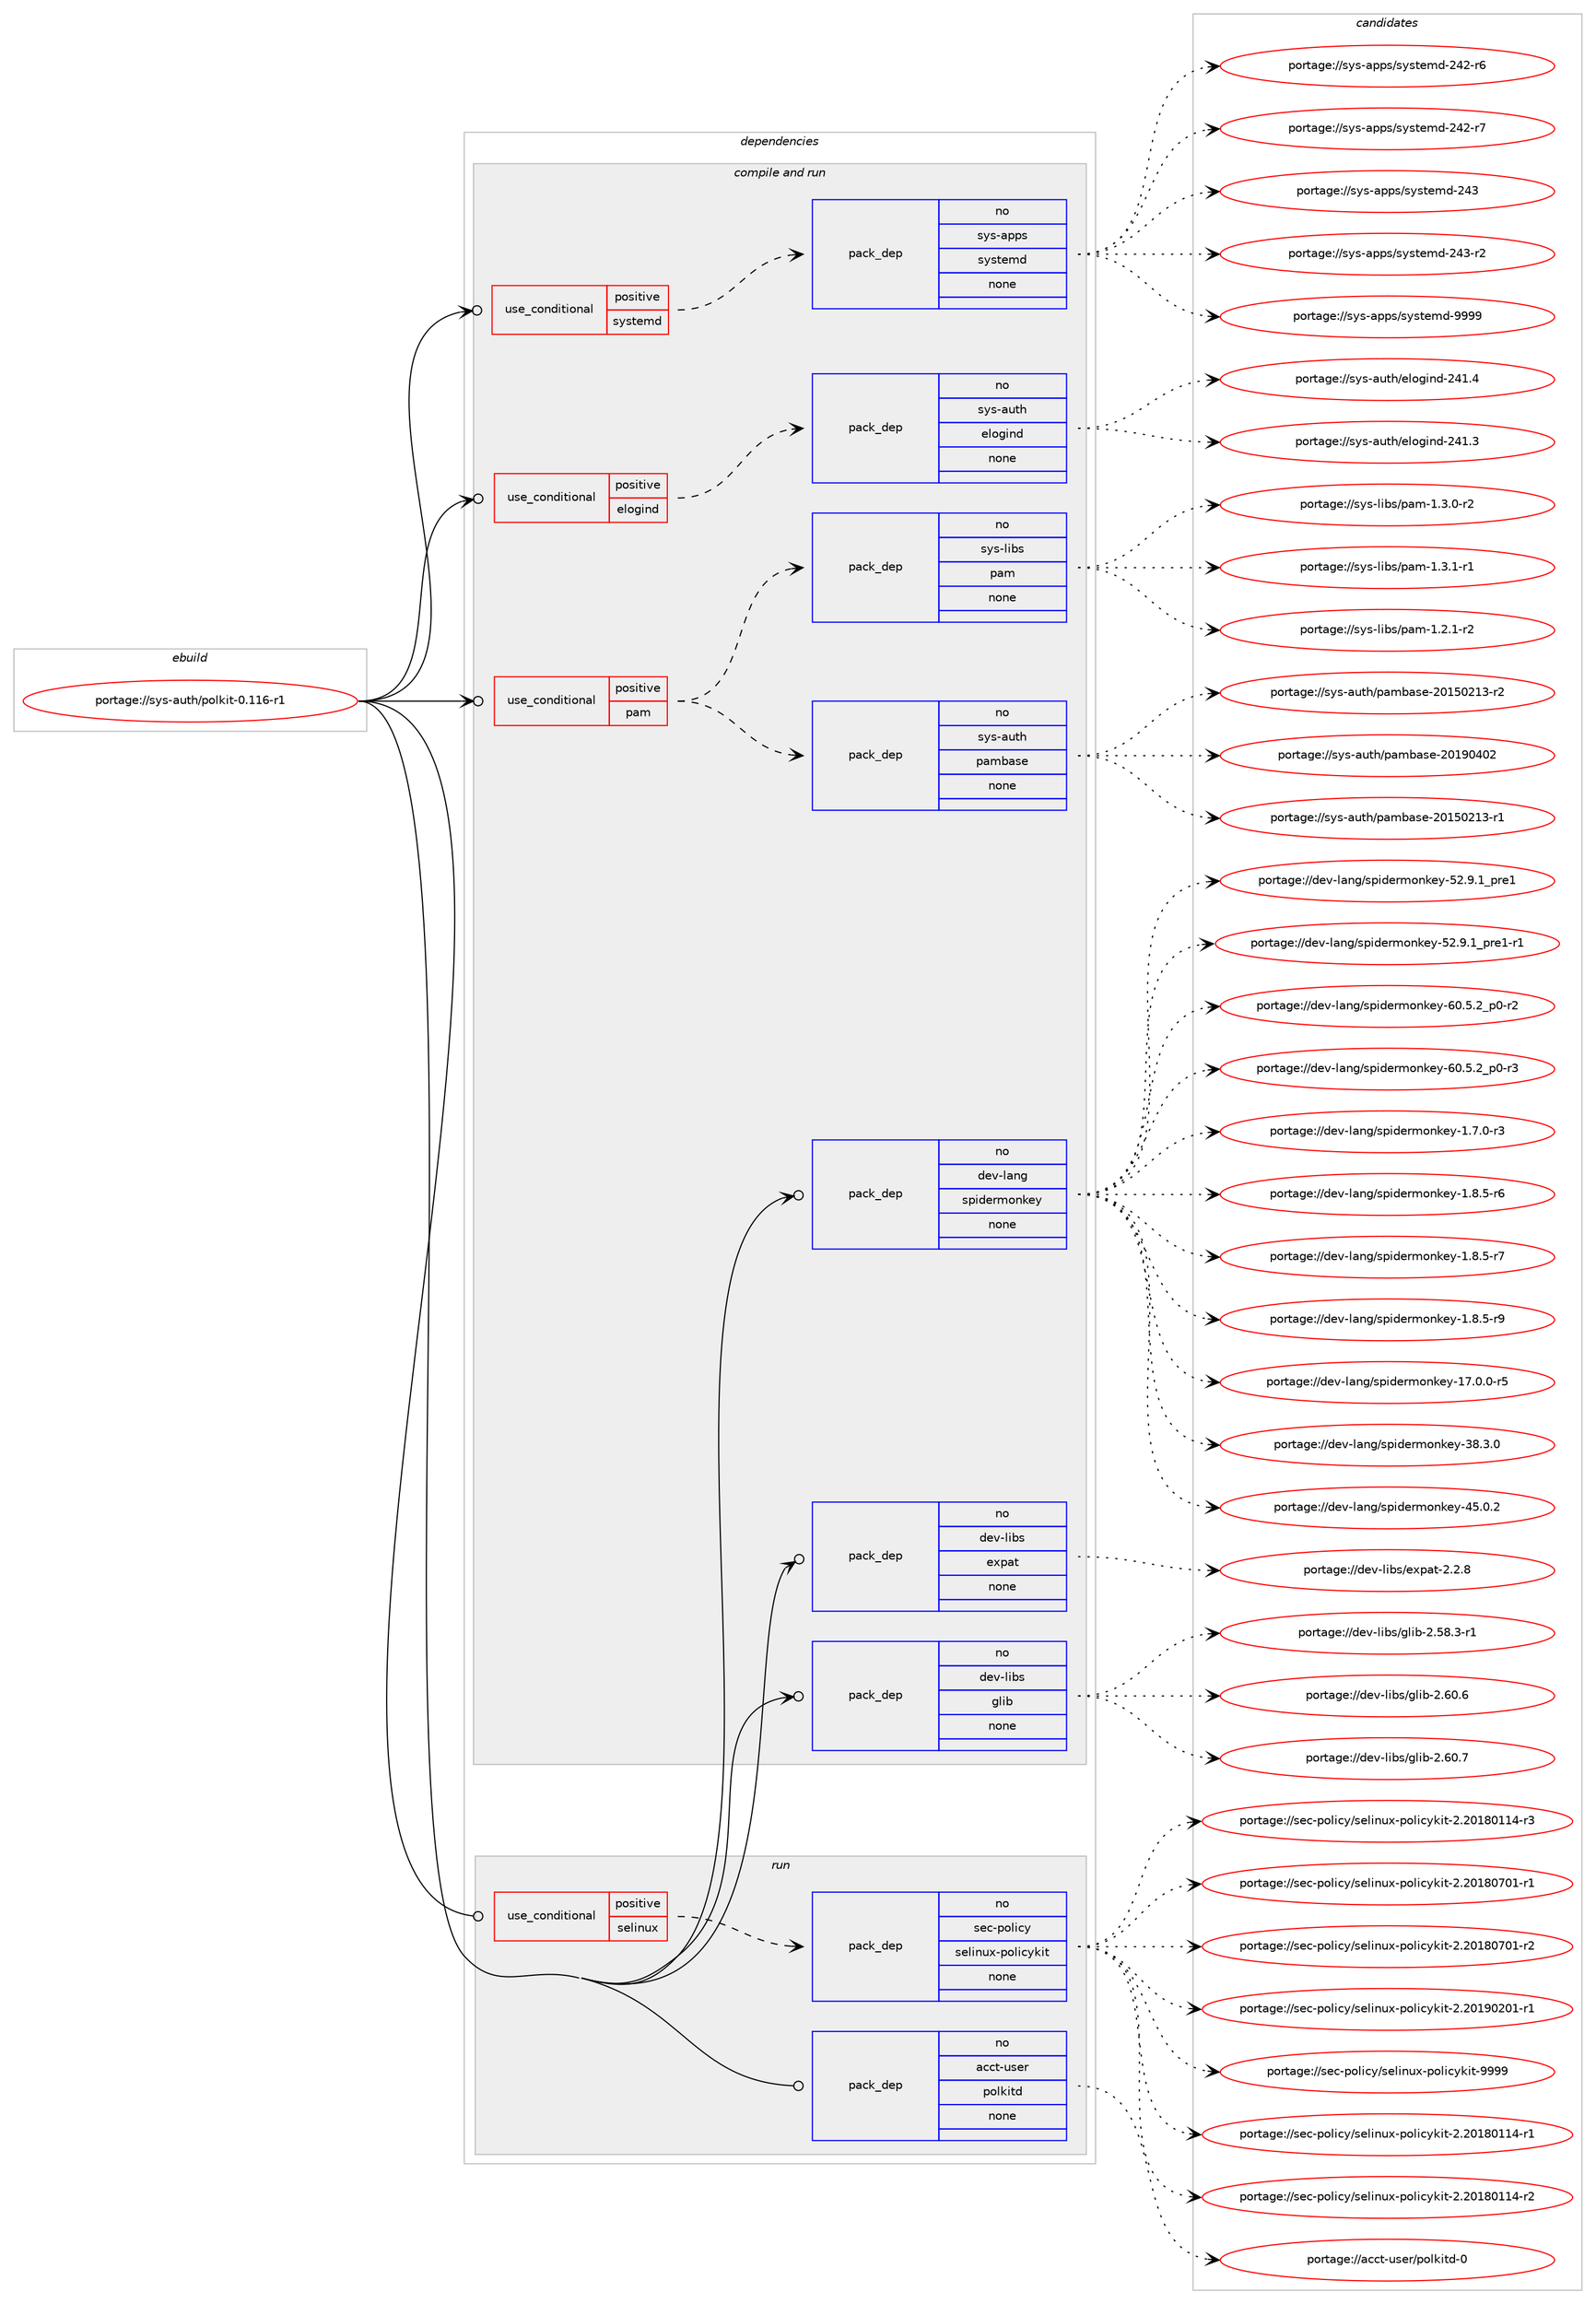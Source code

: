 digraph prolog {

# *************
# Graph options
# *************

newrank=true;
concentrate=true;
compound=true;
graph [rankdir=LR,fontname=Helvetica,fontsize=10,ranksep=1.5];#, ranksep=2.5, nodesep=0.2];
edge  [arrowhead=vee];
node  [fontname=Helvetica,fontsize=10];

# **********
# The ebuild
# **********

subgraph cluster_leftcol {
color=gray;
rank=same;
label=<<i>ebuild</i>>;
id [label="portage://sys-auth/polkit-0.116-r1", color=red, width=4, href="../sys-auth/polkit-0.116-r1.svg"];
}

# ****************
# The dependencies
# ****************

subgraph cluster_midcol {
color=gray;
label=<<i>dependencies</i>>;
subgraph cluster_compile {
fillcolor="#eeeeee";
style=filled;
label=<<i>compile</i>>;
}
subgraph cluster_compileandrun {
fillcolor="#eeeeee";
style=filled;
label=<<i>compile and run</i>>;
subgraph cond100580 {
dependency413480 [label=<<TABLE BORDER="0" CELLBORDER="1" CELLSPACING="0" CELLPADDING="4"><TR><TD ROWSPAN="3" CELLPADDING="10">use_conditional</TD></TR><TR><TD>positive</TD></TR><TR><TD>elogind</TD></TR></TABLE>>, shape=none, color=red];
subgraph pack305984 {
dependency413481 [label=<<TABLE BORDER="0" CELLBORDER="1" CELLSPACING="0" CELLPADDING="4" WIDTH="220"><TR><TD ROWSPAN="6" CELLPADDING="30">pack_dep</TD></TR><TR><TD WIDTH="110">no</TD></TR><TR><TD>sys-auth</TD></TR><TR><TD>elogind</TD></TR><TR><TD>none</TD></TR><TR><TD></TD></TR></TABLE>>, shape=none, color=blue];
}
dependency413480:e -> dependency413481:w [weight=20,style="dashed",arrowhead="vee"];
}
id:e -> dependency413480:w [weight=20,style="solid",arrowhead="odotvee"];
subgraph cond100581 {
dependency413482 [label=<<TABLE BORDER="0" CELLBORDER="1" CELLSPACING="0" CELLPADDING="4"><TR><TD ROWSPAN="3" CELLPADDING="10">use_conditional</TD></TR><TR><TD>positive</TD></TR><TR><TD>pam</TD></TR></TABLE>>, shape=none, color=red];
subgraph pack305985 {
dependency413483 [label=<<TABLE BORDER="0" CELLBORDER="1" CELLSPACING="0" CELLPADDING="4" WIDTH="220"><TR><TD ROWSPAN="6" CELLPADDING="30">pack_dep</TD></TR><TR><TD WIDTH="110">no</TD></TR><TR><TD>sys-auth</TD></TR><TR><TD>pambase</TD></TR><TR><TD>none</TD></TR><TR><TD></TD></TR></TABLE>>, shape=none, color=blue];
}
dependency413482:e -> dependency413483:w [weight=20,style="dashed",arrowhead="vee"];
subgraph pack305986 {
dependency413484 [label=<<TABLE BORDER="0" CELLBORDER="1" CELLSPACING="0" CELLPADDING="4" WIDTH="220"><TR><TD ROWSPAN="6" CELLPADDING="30">pack_dep</TD></TR><TR><TD WIDTH="110">no</TD></TR><TR><TD>sys-libs</TD></TR><TR><TD>pam</TD></TR><TR><TD>none</TD></TR><TR><TD></TD></TR></TABLE>>, shape=none, color=blue];
}
dependency413482:e -> dependency413484:w [weight=20,style="dashed",arrowhead="vee"];
}
id:e -> dependency413482:w [weight=20,style="solid",arrowhead="odotvee"];
subgraph cond100582 {
dependency413485 [label=<<TABLE BORDER="0" CELLBORDER="1" CELLSPACING="0" CELLPADDING="4"><TR><TD ROWSPAN="3" CELLPADDING="10">use_conditional</TD></TR><TR><TD>positive</TD></TR><TR><TD>systemd</TD></TR></TABLE>>, shape=none, color=red];
subgraph pack305987 {
dependency413486 [label=<<TABLE BORDER="0" CELLBORDER="1" CELLSPACING="0" CELLPADDING="4" WIDTH="220"><TR><TD ROWSPAN="6" CELLPADDING="30">pack_dep</TD></TR><TR><TD WIDTH="110">no</TD></TR><TR><TD>sys-apps</TD></TR><TR><TD>systemd</TD></TR><TR><TD>none</TD></TR><TR><TD></TD></TR></TABLE>>, shape=none, color=blue];
}
dependency413485:e -> dependency413486:w [weight=20,style="dashed",arrowhead="vee"];
}
id:e -> dependency413485:w [weight=20,style="solid",arrowhead="odotvee"];
subgraph pack305988 {
dependency413487 [label=<<TABLE BORDER="0" CELLBORDER="1" CELLSPACING="0" CELLPADDING="4" WIDTH="220"><TR><TD ROWSPAN="6" CELLPADDING="30">pack_dep</TD></TR><TR><TD WIDTH="110">no</TD></TR><TR><TD>dev-lang</TD></TR><TR><TD>spidermonkey</TD></TR><TR><TD>none</TD></TR><TR><TD></TD></TR></TABLE>>, shape=none, color=blue];
}
id:e -> dependency413487:w [weight=20,style="solid",arrowhead="odotvee"];
subgraph pack305989 {
dependency413488 [label=<<TABLE BORDER="0" CELLBORDER="1" CELLSPACING="0" CELLPADDING="4" WIDTH="220"><TR><TD ROWSPAN="6" CELLPADDING="30">pack_dep</TD></TR><TR><TD WIDTH="110">no</TD></TR><TR><TD>dev-libs</TD></TR><TR><TD>expat</TD></TR><TR><TD>none</TD></TR><TR><TD></TD></TR></TABLE>>, shape=none, color=blue];
}
id:e -> dependency413488:w [weight=20,style="solid",arrowhead="odotvee"];
subgraph pack305990 {
dependency413489 [label=<<TABLE BORDER="0" CELLBORDER="1" CELLSPACING="0" CELLPADDING="4" WIDTH="220"><TR><TD ROWSPAN="6" CELLPADDING="30">pack_dep</TD></TR><TR><TD WIDTH="110">no</TD></TR><TR><TD>dev-libs</TD></TR><TR><TD>glib</TD></TR><TR><TD>none</TD></TR><TR><TD></TD></TR></TABLE>>, shape=none, color=blue];
}
id:e -> dependency413489:w [weight=20,style="solid",arrowhead="odotvee"];
}
subgraph cluster_run {
fillcolor="#eeeeee";
style=filled;
label=<<i>run</i>>;
subgraph cond100583 {
dependency413490 [label=<<TABLE BORDER="0" CELLBORDER="1" CELLSPACING="0" CELLPADDING="4"><TR><TD ROWSPAN="3" CELLPADDING="10">use_conditional</TD></TR><TR><TD>positive</TD></TR><TR><TD>selinux</TD></TR></TABLE>>, shape=none, color=red];
subgraph pack305991 {
dependency413491 [label=<<TABLE BORDER="0" CELLBORDER="1" CELLSPACING="0" CELLPADDING="4" WIDTH="220"><TR><TD ROWSPAN="6" CELLPADDING="30">pack_dep</TD></TR><TR><TD WIDTH="110">no</TD></TR><TR><TD>sec-policy</TD></TR><TR><TD>selinux-policykit</TD></TR><TR><TD>none</TD></TR><TR><TD></TD></TR></TABLE>>, shape=none, color=blue];
}
dependency413490:e -> dependency413491:w [weight=20,style="dashed",arrowhead="vee"];
}
id:e -> dependency413490:w [weight=20,style="solid",arrowhead="odot"];
subgraph pack305992 {
dependency413492 [label=<<TABLE BORDER="0" CELLBORDER="1" CELLSPACING="0" CELLPADDING="4" WIDTH="220"><TR><TD ROWSPAN="6" CELLPADDING="30">pack_dep</TD></TR><TR><TD WIDTH="110">no</TD></TR><TR><TD>acct-user</TD></TR><TR><TD>polkitd</TD></TR><TR><TD>none</TD></TR><TR><TD></TD></TR></TABLE>>, shape=none, color=blue];
}
id:e -> dependency413492:w [weight=20,style="solid",arrowhead="odot"];
}
}

# **************
# The candidates
# **************

subgraph cluster_choices {
rank=same;
color=gray;
label=<<i>candidates</i>>;

subgraph choice305984 {
color=black;
nodesep=1;
choiceportage115121115459711711610447101108111103105110100455052494651 [label="portage://sys-auth/elogind-241.3", color=red, width=4,href="../sys-auth/elogind-241.3.svg"];
choiceportage115121115459711711610447101108111103105110100455052494652 [label="portage://sys-auth/elogind-241.4", color=red, width=4,href="../sys-auth/elogind-241.4.svg"];
dependency413481:e -> choiceportage115121115459711711610447101108111103105110100455052494651:w [style=dotted,weight="100"];
dependency413481:e -> choiceportage115121115459711711610447101108111103105110100455052494652:w [style=dotted,weight="100"];
}
subgraph choice305985 {
color=black;
nodesep=1;
choiceportage1151211154597117116104471129710998971151014550484953485049514511449 [label="portage://sys-auth/pambase-20150213-r1", color=red, width=4,href="../sys-auth/pambase-20150213-r1.svg"];
choiceportage1151211154597117116104471129710998971151014550484953485049514511450 [label="portage://sys-auth/pambase-20150213-r2", color=red, width=4,href="../sys-auth/pambase-20150213-r2.svg"];
choiceportage115121115459711711610447112971099897115101455048495748524850 [label="portage://sys-auth/pambase-20190402", color=red, width=4,href="../sys-auth/pambase-20190402.svg"];
dependency413483:e -> choiceportage1151211154597117116104471129710998971151014550484953485049514511449:w [style=dotted,weight="100"];
dependency413483:e -> choiceportage1151211154597117116104471129710998971151014550484953485049514511450:w [style=dotted,weight="100"];
dependency413483:e -> choiceportage115121115459711711610447112971099897115101455048495748524850:w [style=dotted,weight="100"];
}
subgraph choice305986 {
color=black;
nodesep=1;
choiceportage115121115451081059811547112971094549465046494511450 [label="portage://sys-libs/pam-1.2.1-r2", color=red, width=4,href="../sys-libs/pam-1.2.1-r2.svg"];
choiceportage115121115451081059811547112971094549465146484511450 [label="portage://sys-libs/pam-1.3.0-r2", color=red, width=4,href="../sys-libs/pam-1.3.0-r2.svg"];
choiceportage115121115451081059811547112971094549465146494511449 [label="portage://sys-libs/pam-1.3.1-r1", color=red, width=4,href="../sys-libs/pam-1.3.1-r1.svg"];
dependency413484:e -> choiceportage115121115451081059811547112971094549465046494511450:w [style=dotted,weight="100"];
dependency413484:e -> choiceportage115121115451081059811547112971094549465146484511450:w [style=dotted,weight="100"];
dependency413484:e -> choiceportage115121115451081059811547112971094549465146494511449:w [style=dotted,weight="100"];
}
subgraph choice305987 {
color=black;
nodesep=1;
choiceportage115121115459711211211547115121115116101109100455052504511454 [label="portage://sys-apps/systemd-242-r6", color=red, width=4,href="../sys-apps/systemd-242-r6.svg"];
choiceportage115121115459711211211547115121115116101109100455052504511455 [label="portage://sys-apps/systemd-242-r7", color=red, width=4,href="../sys-apps/systemd-242-r7.svg"];
choiceportage11512111545971121121154711512111511610110910045505251 [label="portage://sys-apps/systemd-243", color=red, width=4,href="../sys-apps/systemd-243.svg"];
choiceportage115121115459711211211547115121115116101109100455052514511450 [label="portage://sys-apps/systemd-243-r2", color=red, width=4,href="../sys-apps/systemd-243-r2.svg"];
choiceportage1151211154597112112115471151211151161011091004557575757 [label="portage://sys-apps/systemd-9999", color=red, width=4,href="../sys-apps/systemd-9999.svg"];
dependency413486:e -> choiceportage115121115459711211211547115121115116101109100455052504511454:w [style=dotted,weight="100"];
dependency413486:e -> choiceportage115121115459711211211547115121115116101109100455052504511455:w [style=dotted,weight="100"];
dependency413486:e -> choiceportage11512111545971121121154711512111511610110910045505251:w [style=dotted,weight="100"];
dependency413486:e -> choiceportage115121115459711211211547115121115116101109100455052514511450:w [style=dotted,weight="100"];
dependency413486:e -> choiceportage1151211154597112112115471151211151161011091004557575757:w [style=dotted,weight="100"];
}
subgraph choice305988 {
color=black;
nodesep=1;
choiceportage1001011184510897110103471151121051001011141091111101071011214549465546484511451 [label="portage://dev-lang/spidermonkey-1.7.0-r3", color=red, width=4,href="../dev-lang/spidermonkey-1.7.0-r3.svg"];
choiceportage1001011184510897110103471151121051001011141091111101071011214549465646534511454 [label="portage://dev-lang/spidermonkey-1.8.5-r6", color=red, width=4,href="../dev-lang/spidermonkey-1.8.5-r6.svg"];
choiceportage1001011184510897110103471151121051001011141091111101071011214549465646534511455 [label="portage://dev-lang/spidermonkey-1.8.5-r7", color=red, width=4,href="../dev-lang/spidermonkey-1.8.5-r7.svg"];
choiceportage1001011184510897110103471151121051001011141091111101071011214549465646534511457 [label="portage://dev-lang/spidermonkey-1.8.5-r9", color=red, width=4,href="../dev-lang/spidermonkey-1.8.5-r9.svg"];
choiceportage100101118451089711010347115112105100101114109111110107101121454955464846484511453 [label="portage://dev-lang/spidermonkey-17.0.0-r5", color=red, width=4,href="../dev-lang/spidermonkey-17.0.0-r5.svg"];
choiceportage10010111845108971101034711511210510010111410911111010710112145515646514648 [label="portage://dev-lang/spidermonkey-38.3.0", color=red, width=4,href="../dev-lang/spidermonkey-38.3.0.svg"];
choiceportage10010111845108971101034711511210510010111410911111010710112145525346484650 [label="portage://dev-lang/spidermonkey-45.0.2", color=red, width=4,href="../dev-lang/spidermonkey-45.0.2.svg"];
choiceportage100101118451089711010347115112105100101114109111110107101121455350465746499511211410149 [label="portage://dev-lang/spidermonkey-52.9.1_pre1", color=red, width=4,href="../dev-lang/spidermonkey-52.9.1_pre1.svg"];
choiceportage1001011184510897110103471151121051001011141091111101071011214553504657464995112114101494511449 [label="portage://dev-lang/spidermonkey-52.9.1_pre1-r1", color=red, width=4,href="../dev-lang/spidermonkey-52.9.1_pre1-r1.svg"];
choiceportage1001011184510897110103471151121051001011141091111101071011214554484653465095112484511450 [label="portage://dev-lang/spidermonkey-60.5.2_p0-r2", color=red, width=4,href="../dev-lang/spidermonkey-60.5.2_p0-r2.svg"];
choiceportage1001011184510897110103471151121051001011141091111101071011214554484653465095112484511451 [label="portage://dev-lang/spidermonkey-60.5.2_p0-r3", color=red, width=4,href="../dev-lang/spidermonkey-60.5.2_p0-r3.svg"];
dependency413487:e -> choiceportage1001011184510897110103471151121051001011141091111101071011214549465546484511451:w [style=dotted,weight="100"];
dependency413487:e -> choiceportage1001011184510897110103471151121051001011141091111101071011214549465646534511454:w [style=dotted,weight="100"];
dependency413487:e -> choiceportage1001011184510897110103471151121051001011141091111101071011214549465646534511455:w [style=dotted,weight="100"];
dependency413487:e -> choiceportage1001011184510897110103471151121051001011141091111101071011214549465646534511457:w [style=dotted,weight="100"];
dependency413487:e -> choiceportage100101118451089711010347115112105100101114109111110107101121454955464846484511453:w [style=dotted,weight="100"];
dependency413487:e -> choiceportage10010111845108971101034711511210510010111410911111010710112145515646514648:w [style=dotted,weight="100"];
dependency413487:e -> choiceportage10010111845108971101034711511210510010111410911111010710112145525346484650:w [style=dotted,weight="100"];
dependency413487:e -> choiceportage100101118451089711010347115112105100101114109111110107101121455350465746499511211410149:w [style=dotted,weight="100"];
dependency413487:e -> choiceportage1001011184510897110103471151121051001011141091111101071011214553504657464995112114101494511449:w [style=dotted,weight="100"];
dependency413487:e -> choiceportage1001011184510897110103471151121051001011141091111101071011214554484653465095112484511450:w [style=dotted,weight="100"];
dependency413487:e -> choiceportage1001011184510897110103471151121051001011141091111101071011214554484653465095112484511451:w [style=dotted,weight="100"];
}
subgraph choice305989 {
color=black;
nodesep=1;
choiceportage10010111845108105981154710112011297116455046504656 [label="portage://dev-libs/expat-2.2.8", color=red, width=4,href="../dev-libs/expat-2.2.8.svg"];
dependency413488:e -> choiceportage10010111845108105981154710112011297116455046504656:w [style=dotted,weight="100"];
}
subgraph choice305990 {
color=black;
nodesep=1;
choiceportage10010111845108105981154710310810598455046535646514511449 [label="portage://dev-libs/glib-2.58.3-r1", color=red, width=4,href="../dev-libs/glib-2.58.3-r1.svg"];
choiceportage1001011184510810598115471031081059845504654484654 [label="portage://dev-libs/glib-2.60.6", color=red, width=4,href="../dev-libs/glib-2.60.6.svg"];
choiceportage1001011184510810598115471031081059845504654484655 [label="portage://dev-libs/glib-2.60.7", color=red, width=4,href="../dev-libs/glib-2.60.7.svg"];
dependency413489:e -> choiceportage10010111845108105981154710310810598455046535646514511449:w [style=dotted,weight="100"];
dependency413489:e -> choiceportage1001011184510810598115471031081059845504654484654:w [style=dotted,weight="100"];
dependency413489:e -> choiceportage1001011184510810598115471031081059845504654484655:w [style=dotted,weight="100"];
}
subgraph choice305991 {
color=black;
nodesep=1;
choiceportage11510199451121111081059912147115101108105110117120451121111081059912110710511645504650484956484949524511449 [label="portage://sec-policy/selinux-policykit-2.20180114-r1", color=red, width=4,href="../sec-policy/selinux-policykit-2.20180114-r1.svg"];
choiceportage11510199451121111081059912147115101108105110117120451121111081059912110710511645504650484956484949524511450 [label="portage://sec-policy/selinux-policykit-2.20180114-r2", color=red, width=4,href="../sec-policy/selinux-policykit-2.20180114-r2.svg"];
choiceportage11510199451121111081059912147115101108105110117120451121111081059912110710511645504650484956484949524511451 [label="portage://sec-policy/selinux-policykit-2.20180114-r3", color=red, width=4,href="../sec-policy/selinux-policykit-2.20180114-r3.svg"];
choiceportage11510199451121111081059912147115101108105110117120451121111081059912110710511645504650484956485548494511449 [label="portage://sec-policy/selinux-policykit-2.20180701-r1", color=red, width=4,href="../sec-policy/selinux-policykit-2.20180701-r1.svg"];
choiceportage11510199451121111081059912147115101108105110117120451121111081059912110710511645504650484956485548494511450 [label="portage://sec-policy/selinux-policykit-2.20180701-r2", color=red, width=4,href="../sec-policy/selinux-policykit-2.20180701-r2.svg"];
choiceportage11510199451121111081059912147115101108105110117120451121111081059912110710511645504650484957485048494511449 [label="portage://sec-policy/selinux-policykit-2.20190201-r1", color=red, width=4,href="../sec-policy/selinux-policykit-2.20190201-r1.svg"];
choiceportage1151019945112111108105991214711510110810511011712045112111108105991211071051164557575757 [label="portage://sec-policy/selinux-policykit-9999", color=red, width=4,href="../sec-policy/selinux-policykit-9999.svg"];
dependency413491:e -> choiceportage11510199451121111081059912147115101108105110117120451121111081059912110710511645504650484956484949524511449:w [style=dotted,weight="100"];
dependency413491:e -> choiceportage11510199451121111081059912147115101108105110117120451121111081059912110710511645504650484956484949524511450:w [style=dotted,weight="100"];
dependency413491:e -> choiceportage11510199451121111081059912147115101108105110117120451121111081059912110710511645504650484956484949524511451:w [style=dotted,weight="100"];
dependency413491:e -> choiceportage11510199451121111081059912147115101108105110117120451121111081059912110710511645504650484956485548494511449:w [style=dotted,weight="100"];
dependency413491:e -> choiceportage11510199451121111081059912147115101108105110117120451121111081059912110710511645504650484956485548494511450:w [style=dotted,weight="100"];
dependency413491:e -> choiceportage11510199451121111081059912147115101108105110117120451121111081059912110710511645504650484957485048494511449:w [style=dotted,weight="100"];
dependency413491:e -> choiceportage1151019945112111108105991214711510110810511011712045112111108105991211071051164557575757:w [style=dotted,weight="100"];
}
subgraph choice305992 {
color=black;
nodesep=1;
choiceportage97999911645117115101114471121111081071051161004548 [label="portage://acct-user/polkitd-0", color=red, width=4,href="../acct-user/polkitd-0.svg"];
dependency413492:e -> choiceportage97999911645117115101114471121111081071051161004548:w [style=dotted,weight="100"];
}
}

}
